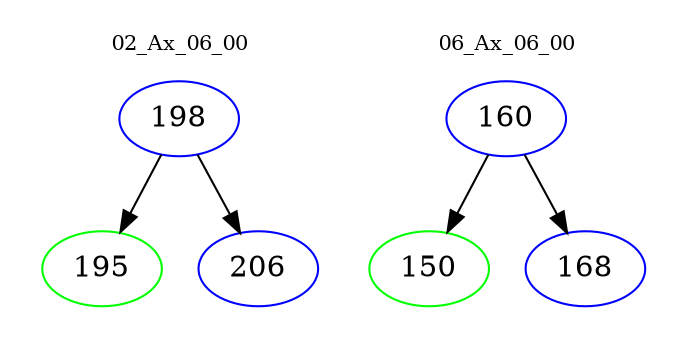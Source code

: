 digraph{
subgraph cluster_0 {
color = white
label = "02_Ax_06_00";
fontsize=10;
T0_198 [label="198", color="blue"]
T0_198 -> T0_195 [color="black"]
T0_195 [label="195", color="green"]
T0_198 -> T0_206 [color="black"]
T0_206 [label="206", color="blue"]
}
subgraph cluster_1 {
color = white
label = "06_Ax_06_00";
fontsize=10;
T1_160 [label="160", color="blue"]
T1_160 -> T1_150 [color="black"]
T1_150 [label="150", color="green"]
T1_160 -> T1_168 [color="black"]
T1_168 [label="168", color="blue"]
}
}
